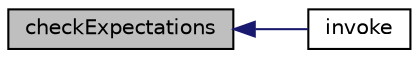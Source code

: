 digraph "checkExpectations"
{
  edge [fontname="Helvetica",fontsize="10",labelfontname="Helvetica",labelfontsize="10"];
  node [fontname="Helvetica",fontsize="10",shape=record];
  rankdir="LR";
  Node1 [label="checkExpectations",height=0.2,width=0.4,color="black", fillcolor="grey75", style="filled" fontcolor="black"];
  Node1 -> Node2 [dir="back",color="midnightblue",fontsize="10",style="solid",fontname="Helvetica"];
  Node2 [label="invoke",height=0.2,width=0.4,color="black", fillcolor="white", style="filled",URL="$class_simple_mock.html#a4b2b47867bf26a5429ec72f786aa9661"];
}
